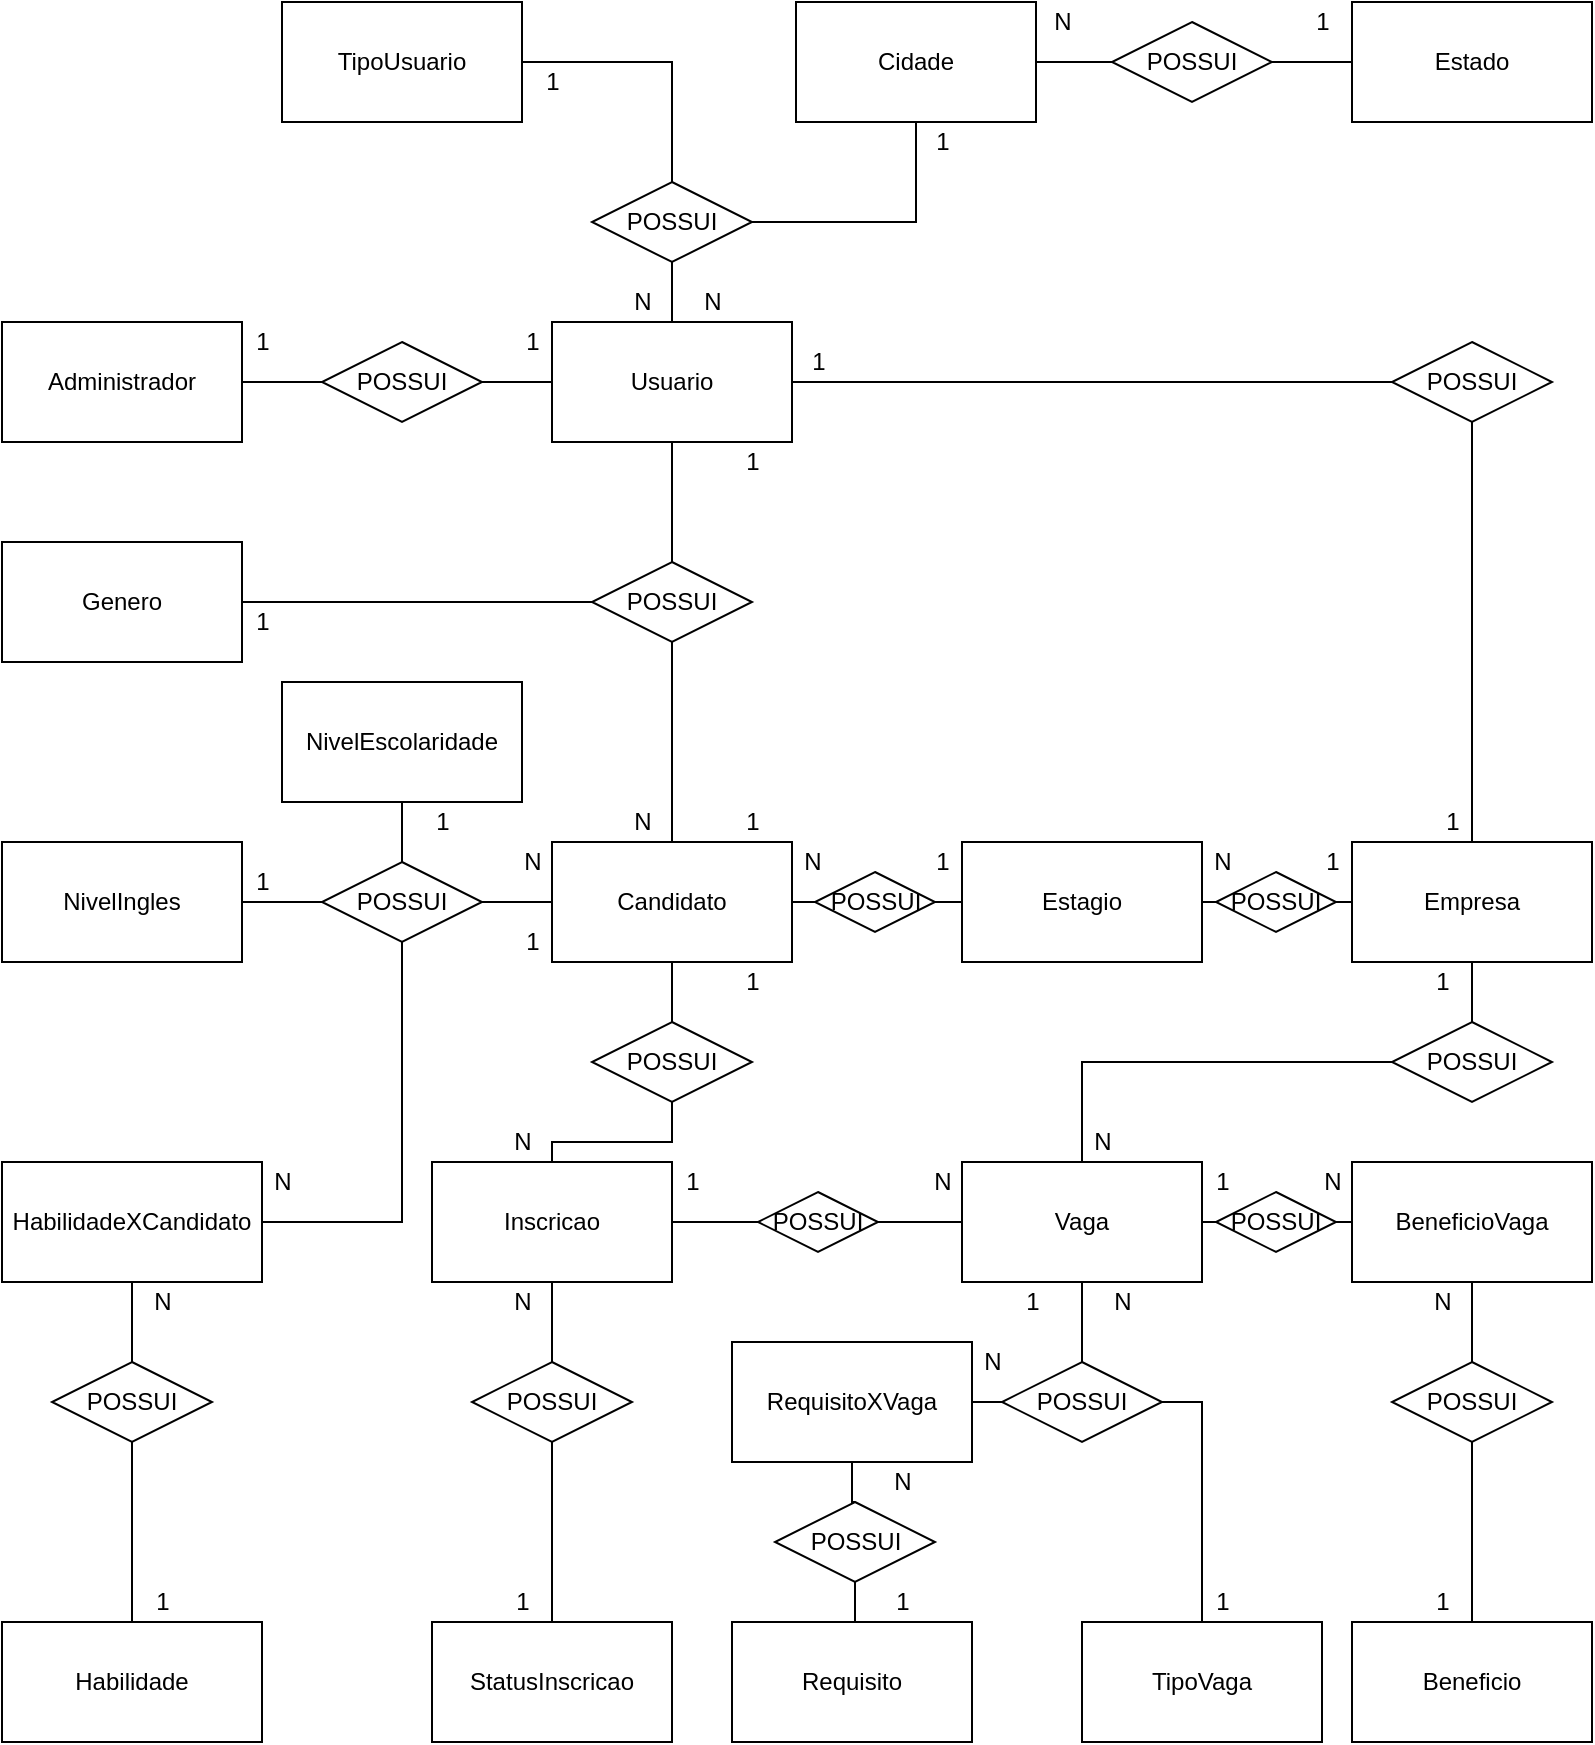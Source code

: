 <mxfile version="13.7.3" type="device"><diagram id="_XfVurMTCPh4fYDmfjTZ" name="Conceitual"><mxGraphModel dx="868" dy="482" grid="1" gridSize="10" guides="1" tooltips="1" connect="1" arrows="1" fold="1" page="1" pageScale="1" pageWidth="827" pageHeight="1169" math="0" shadow="0"><root><mxCell id="0"/><mxCell id="1" parent="0"/><mxCell id="sJmi4Vy_97eaH-mxwfQ6-6" value="" style="edgeStyle=orthogonalEdgeStyle;rounded=0;orthogonalLoop=1;jettySize=auto;html=1;endArrow=none;endFill=0;" edge="1" parent="1" source="4P0R5YzjbLmjRJUdOiEq-4" target="4P0R5YzjbLmjRJUdOiEq-25"><mxGeometry relative="1" as="geometry"/></mxCell><mxCell id="4P0R5YzjbLmjRJUdOiEq-4" value="Administrador" style="rounded=0;whiteSpace=wrap;html=1;" parent="1" vertex="1"><mxGeometry x="10" y="240" width="120" height="60" as="geometry"/></mxCell><mxCell id="4P0R5YzjbLmjRJUdOiEq-5" style="edgeStyle=orthogonalEdgeStyle;rounded=0;orthogonalLoop=1;jettySize=auto;html=1;endArrow=none;endFill=0;" parent="1" source="4P0R5YzjbLmjRJUdOiEq-6" target="4P0R5YzjbLmjRJUdOiEq-17" edge="1"><mxGeometry relative="1" as="geometry"/></mxCell><mxCell id="4P0R5YzjbLmjRJUdOiEq-6" value="TipoUsuario" style="rounded=0;whiteSpace=wrap;html=1;" parent="1" vertex="1"><mxGeometry x="150" y="80" width="120" height="60" as="geometry"/></mxCell><mxCell id="4P0R5YzjbLmjRJUdOiEq-7" style="edgeStyle=orthogonalEdgeStyle;rounded=0;orthogonalLoop=1;jettySize=auto;html=1;endArrow=none;endFill=0;" parent="1" source="4P0R5YzjbLmjRJUdOiEq-8" target="4P0R5YzjbLmjRJUdOiEq-21" edge="1"><mxGeometry relative="1" as="geometry"/></mxCell><mxCell id="4P0R5YzjbLmjRJUdOiEq-44" value="" style="edgeStyle=orthogonalEdgeStyle;rounded=0;orthogonalLoop=1;jettySize=auto;html=1;endArrow=none;endFill=0;" parent="1" source="4P0R5YzjbLmjRJUdOiEq-8" target="4P0R5YzjbLmjRJUdOiEq-29" edge="1"><mxGeometry relative="1" as="geometry"/></mxCell><mxCell id="4P0R5YzjbLmjRJUdOiEq-47" value="" style="edgeStyle=orthogonalEdgeStyle;rounded=0;orthogonalLoop=1;jettySize=auto;html=1;endArrow=none;endFill=0;" parent="1" source="4P0R5YzjbLmjRJUdOiEq-8" target="4P0R5YzjbLmjRJUdOiEq-25" edge="1"><mxGeometry relative="1" as="geometry"/></mxCell><mxCell id="4P0R5YzjbLmjRJUdOiEq-8" value="Usuario" style="rounded=0;whiteSpace=wrap;html=1;" parent="1" vertex="1"><mxGeometry x="285" y="240" width="120" height="60" as="geometry"/></mxCell><mxCell id="4P0R5YzjbLmjRJUdOiEq-52" value="" style="edgeStyle=orthogonalEdgeStyle;rounded=0;orthogonalLoop=1;jettySize=auto;html=1;endArrow=none;endFill=0;" parent="1" source="4P0R5YzjbLmjRJUdOiEq-9" target="4P0R5YzjbLmjRJUdOiEq-33" edge="1"><mxGeometry relative="1" as="geometry"/></mxCell><mxCell id="4P0R5YzjbLmjRJUdOiEq-73" value="" style="edgeStyle=orthogonalEdgeStyle;rounded=0;orthogonalLoop=1;jettySize=auto;html=1;endArrow=none;endFill=0;" parent="1" source="4P0R5YzjbLmjRJUdOiEq-9" target="4P0R5YzjbLmjRJUdOiEq-72" edge="1"><mxGeometry relative="1" as="geometry"/></mxCell><mxCell id="4P0R5YzjbLmjRJUdOiEq-9" value="Candidato" style="rounded=0;whiteSpace=wrap;html=1;" parent="1" vertex="1"><mxGeometry x="285" y="500" width="120" height="60" as="geometry"/></mxCell><mxCell id="4P0R5YzjbLmjRJUdOiEq-45" value="" style="edgeStyle=orthogonalEdgeStyle;rounded=0;orthogonalLoop=1;jettySize=auto;html=1;endArrow=none;endFill=0;" parent="1" source="4P0R5YzjbLmjRJUdOiEq-11" target="4P0R5YzjbLmjRJUdOiEq-29" edge="1"><mxGeometry relative="1" as="geometry"/></mxCell><mxCell id="4P0R5YzjbLmjRJUdOiEq-69" value="" style="edgeStyle=orthogonalEdgeStyle;rounded=0;orthogonalLoop=1;jettySize=auto;html=1;endArrow=none;endFill=0;" parent="1" source="4P0R5YzjbLmjRJUdOiEq-11" target="4P0R5YzjbLmjRJUdOiEq-64" edge="1"><mxGeometry relative="1" as="geometry"/></mxCell><mxCell id="4P0R5YzjbLmjRJUdOiEq-11" value="Empresa" style="rounded=0;whiteSpace=wrap;html=1;" parent="1" vertex="1"><mxGeometry x="685" y="500" width="120" height="60" as="geometry"/></mxCell><mxCell id="4P0R5YzjbLmjRJUdOiEq-16" style="edgeStyle=orthogonalEdgeStyle;rounded=0;orthogonalLoop=1;jettySize=auto;html=1;entryX=0.5;entryY=0;entryDx=0;entryDy=0;endArrow=none;endFill=0;" parent="1" source="4P0R5YzjbLmjRJUdOiEq-17" target="4P0R5YzjbLmjRJUdOiEq-8" edge="1"><mxGeometry relative="1" as="geometry"/></mxCell><mxCell id="59S6O6_sSplMFGW6AOFV-6" style="edgeStyle=orthogonalEdgeStyle;rounded=0;orthogonalLoop=1;jettySize=auto;html=1;endArrow=none;endFill=0;" parent="1" source="4P0R5YzjbLmjRJUdOiEq-17" target="59S6O6_sSplMFGW6AOFV-1" edge="1"><mxGeometry relative="1" as="geometry"/></mxCell><mxCell id="4P0R5YzjbLmjRJUdOiEq-17" value="POSSUI" style="rhombus;whiteSpace=wrap;html=1;" parent="1" vertex="1"><mxGeometry x="305" y="170" width="80" height="40" as="geometry"/></mxCell><mxCell id="4P0R5YzjbLmjRJUdOiEq-18" value="1" style="text;html=1;align=center;verticalAlign=middle;resizable=0;points=[];autosize=1;" parent="1" vertex="1"><mxGeometry x="275" y="110" width="20" height="20" as="geometry"/></mxCell><mxCell id="4P0R5YzjbLmjRJUdOiEq-19" value="N" style="text;html=1;align=center;verticalAlign=middle;resizable=0;points=[];autosize=1;" parent="1" vertex="1"><mxGeometry x="320" y="220" width="20" height="20" as="geometry"/></mxCell><mxCell id="4P0R5YzjbLmjRJUdOiEq-20" style="edgeStyle=orthogonalEdgeStyle;rounded=0;orthogonalLoop=1;jettySize=auto;html=1;endArrow=none;endFill=0;" parent="1" source="4P0R5YzjbLmjRJUdOiEq-21" target="4P0R5YzjbLmjRJUdOiEq-9" edge="1"><mxGeometry relative="1" as="geometry"/></mxCell><mxCell id="4P0R5YzjbLmjRJUdOiEq-21" value="POSSUI" style="rhombus;whiteSpace=wrap;html=1;" parent="1" vertex="1"><mxGeometry x="305" y="360" width="80" height="40" as="geometry"/></mxCell><mxCell id="4P0R5YzjbLmjRJUdOiEq-23" value="1" style="text;html=1;align=center;verticalAlign=middle;resizable=0;points=[];autosize=1;" parent="1" vertex="1"><mxGeometry x="375" y="480" width="20" height="20" as="geometry"/></mxCell><mxCell id="4P0R5YzjbLmjRJUdOiEq-25" value="POSSUI" style="rhombus;whiteSpace=wrap;html=1;" parent="1" vertex="1"><mxGeometry x="170" y="250" width="80" height="40" as="geometry"/></mxCell><mxCell id="4P0R5YzjbLmjRJUdOiEq-29" value="POSSUI" style="rhombus;whiteSpace=wrap;html=1;" parent="1" vertex="1"><mxGeometry x="705" y="250" width="80" height="40" as="geometry"/></mxCell><mxCell id="4P0R5YzjbLmjRJUdOiEq-30" value="1" style="text;html=1;align=center;verticalAlign=middle;resizable=0;points=[];autosize=1;" parent="1" vertex="1"><mxGeometry x="725" y="480" width="20" height="20" as="geometry"/></mxCell><mxCell id="sJmi4Vy_97eaH-mxwfQ6-5" style="edgeStyle=orthogonalEdgeStyle;rounded=0;orthogonalLoop=1;jettySize=auto;html=1;endArrow=none;endFill=0;" edge="1" parent="1" source="4P0R5YzjbLmjRJUdOiEq-32" target="4P0R5YzjbLmjRJUdOiEq-21"><mxGeometry relative="1" as="geometry"/></mxCell><mxCell id="4P0R5YzjbLmjRJUdOiEq-32" value="Genero" style="rounded=0;whiteSpace=wrap;html=1;" parent="1" vertex="1"><mxGeometry x="10" y="350" width="120" height="60" as="geometry"/></mxCell><mxCell id="4P0R5YzjbLmjRJUdOiEq-33" value="POSSUI" style="rhombus;whiteSpace=wrap;html=1;" parent="1" vertex="1"><mxGeometry x="170" y="510" width="80" height="40" as="geometry"/></mxCell><mxCell id="4P0R5YzjbLmjRJUdOiEq-43" value="1" style="text;html=1;align=center;verticalAlign=middle;resizable=0;points=[];autosize=1;" parent="1" vertex="1"><mxGeometry x="408" y="250" width="20" height="20" as="geometry"/></mxCell><mxCell id="4P0R5YzjbLmjRJUdOiEq-48" value="1" style="text;html=1;align=center;verticalAlign=middle;resizable=0;points=[];autosize=1;" parent="1" vertex="1"><mxGeometry x="265" y="240" width="20" height="20" as="geometry"/></mxCell><mxCell id="4P0R5YzjbLmjRJUdOiEq-49" value="1" style="text;html=1;align=center;verticalAlign=middle;resizable=0;points=[];autosize=1;" parent="1" vertex="1"><mxGeometry x="130" y="240" width="20" height="20" as="geometry"/></mxCell><mxCell id="4P0R5YzjbLmjRJUdOiEq-50" value="1" style="text;html=1;align=center;verticalAlign=middle;resizable=0;points=[];autosize=1;" parent="1" vertex="1"><mxGeometry x="375" y="300" width="20" height="20" as="geometry"/></mxCell><mxCell id="4P0R5YzjbLmjRJUdOiEq-53" value="1" style="text;html=1;align=center;verticalAlign=middle;resizable=0;points=[];autosize=1;" parent="1" vertex="1"><mxGeometry x="130" y="380" width="20" height="20" as="geometry"/></mxCell><mxCell id="4P0R5YzjbLmjRJUdOiEq-54" value="N" style="text;html=1;align=center;verticalAlign=middle;resizable=0;points=[];autosize=1;" parent="1" vertex="1"><mxGeometry x="320" y="480" width="20" height="20" as="geometry"/></mxCell><mxCell id="4P0R5YzjbLmjRJUdOiEq-61" value="Vaga" style="rounded=0;whiteSpace=wrap;html=1;" parent="1" vertex="1"><mxGeometry x="490" y="660" width="120" height="60" as="geometry"/></mxCell><mxCell id="8WU9uZNd3yWd3dzFi1MB-7" style="edgeStyle=orthogonalEdgeStyle;rounded=0;orthogonalLoop=1;jettySize=auto;html=1;entryX=0.5;entryY=0;entryDx=0;entryDy=0;endArrow=none;endFill=0;" parent="1" source="4P0R5YzjbLmjRJUdOiEq-61" target="4P0R5YzjbLmjRJUdOiEq-66" edge="1"><mxGeometry relative="1" as="geometry"><mxPoint x="550" y="880" as="sourcePoint"/></mxGeometry></mxCell><mxCell id="sJmi4Vy_97eaH-mxwfQ6-17" style="edgeStyle=orthogonalEdgeStyle;rounded=0;orthogonalLoop=1;jettySize=auto;html=1;entryX=1;entryY=0.5;entryDx=0;entryDy=0;endArrow=none;endFill=0;" edge="1" parent="1" source="4P0R5YzjbLmjRJUdOiEq-63" target="4P0R5YzjbLmjRJUdOiEq-66"><mxGeometry relative="1" as="geometry"/></mxCell><mxCell id="4P0R5YzjbLmjRJUdOiEq-63" value="TipoVaga" style="rounded=0;whiteSpace=wrap;html=1;" parent="1" vertex="1"><mxGeometry x="550" y="890" width="120" height="60" as="geometry"/></mxCell><mxCell id="4P0R5YzjbLmjRJUdOiEq-70" value="" style="edgeStyle=orthogonalEdgeStyle;rounded=0;orthogonalLoop=1;jettySize=auto;html=1;endArrow=none;endFill=0;" parent="1" source="4P0R5YzjbLmjRJUdOiEq-64" target="4P0R5YzjbLmjRJUdOiEq-61" edge="1"><mxGeometry relative="1" as="geometry"/></mxCell><mxCell id="4P0R5YzjbLmjRJUdOiEq-64" value="POSSUI" style="rhombus;whiteSpace=wrap;html=1;" parent="1" vertex="1"><mxGeometry x="705" y="590" width="80" height="40" as="geometry"/></mxCell><mxCell id="4P0R5YzjbLmjRJUdOiEq-66" value="POSSUI" style="rhombus;whiteSpace=wrap;html=1;" parent="1" vertex="1"><mxGeometry x="510" y="760" width="80" height="40" as="geometry"/></mxCell><mxCell id="sJmi4Vy_97eaH-mxwfQ6-2" value="" style="edgeStyle=orthogonalEdgeStyle;rounded=0;orthogonalLoop=1;jettySize=auto;html=1;endArrow=none;endFill=0;" edge="1" parent="1" source="4P0R5YzjbLmjRJUdOiEq-71" target="sJmi4Vy_97eaH-mxwfQ6-1"><mxGeometry relative="1" as="geometry"/></mxCell><mxCell id="4P0R5YzjbLmjRJUdOiEq-71" value="Inscricao" style="rounded=0;whiteSpace=wrap;html=1;" parent="1" vertex="1"><mxGeometry x="225" y="660" width="120" height="60" as="geometry"/></mxCell><mxCell id="4P0R5YzjbLmjRJUdOiEq-74" value="" style="edgeStyle=orthogonalEdgeStyle;rounded=0;orthogonalLoop=1;jettySize=auto;html=1;endArrow=none;endFill=0;" parent="1" source="4P0R5YzjbLmjRJUdOiEq-72" target="4P0R5YzjbLmjRJUdOiEq-71" edge="1"><mxGeometry relative="1" as="geometry"/></mxCell><mxCell id="4P0R5YzjbLmjRJUdOiEq-72" value="POSSUI" style="rhombus;whiteSpace=wrap;html=1;" parent="1" vertex="1"><mxGeometry x="305" y="590" width="80" height="40" as="geometry"/></mxCell><mxCell id="4P0R5YzjbLmjRJUdOiEq-84" value="1" style="text;html=1;align=center;verticalAlign=middle;resizable=0;points=[];autosize=1;" parent="1" vertex="1"><mxGeometry x="375" y="560" width="20" height="20" as="geometry"/></mxCell><mxCell id="4P0R5YzjbLmjRJUdOiEq-85" value="N" style="text;html=1;align=center;verticalAlign=middle;resizable=0;points=[];autosize=1;" parent="1" vertex="1"><mxGeometry x="260" y="640" width="20" height="20" as="geometry"/></mxCell><mxCell id="4P0R5YzjbLmjRJUdOiEq-88" value="1" style="text;html=1;align=center;verticalAlign=middle;resizable=0;points=[];autosize=1;" parent="1" vertex="1"><mxGeometry x="720" y="560" width="20" height="20" as="geometry"/></mxCell><mxCell id="4P0R5YzjbLmjRJUdOiEq-89" value="N" style="text;html=1;align=center;verticalAlign=middle;resizable=0;points=[];autosize=1;" parent="1" vertex="1"><mxGeometry x="550" y="640" width="20" height="20" as="geometry"/></mxCell><mxCell id="4P0R5YzjbLmjRJUdOiEq-90" value="N" style="text;html=1;align=center;verticalAlign=middle;resizable=0;points=[];autosize=1;" parent="1" vertex="1"><mxGeometry x="560" y="720" width="20" height="20" as="geometry"/></mxCell><mxCell id="4P0R5YzjbLmjRJUdOiEq-93" value="1" style="text;html=1;align=center;verticalAlign=middle;resizable=0;points=[];autosize=1;" parent="1" vertex="1"><mxGeometry x="610" y="870" width="20" height="20" as="geometry"/></mxCell><mxCell id="59S6O6_sSplMFGW6AOFV-1" value="Cidade" style="rounded=0;whiteSpace=wrap;html=1;" parent="1" vertex="1"><mxGeometry x="407" y="80" width="120" height="60" as="geometry"/></mxCell><mxCell id="59S6O6_sSplMFGW6AOFV-2" value="Estado" style="rounded=0;whiteSpace=wrap;html=1;" parent="1" vertex="1"><mxGeometry x="685" y="80" width="120" height="60" as="geometry"/></mxCell><mxCell id="59S6O6_sSplMFGW6AOFV-4" value="" style="edgeStyle=orthogonalEdgeStyle;rounded=0;orthogonalLoop=1;jettySize=auto;html=1;endArrow=none;endFill=0;" parent="1" source="59S6O6_sSplMFGW6AOFV-3" target="59S6O6_sSplMFGW6AOFV-1" edge="1"><mxGeometry relative="1" as="geometry"/></mxCell><mxCell id="59S6O6_sSplMFGW6AOFV-5" value="" style="edgeStyle=orthogonalEdgeStyle;rounded=0;orthogonalLoop=1;jettySize=auto;html=1;endArrow=none;endFill=0;" parent="1" source="59S6O6_sSplMFGW6AOFV-3" target="59S6O6_sSplMFGW6AOFV-2" edge="1"><mxGeometry relative="1" as="geometry"/></mxCell><mxCell id="59S6O6_sSplMFGW6AOFV-3" value="POSSUI" style="rhombus;whiteSpace=wrap;html=1;" parent="1" vertex="1"><mxGeometry x="565" y="90" width="80" height="40" as="geometry"/></mxCell><mxCell id="59S6O6_sSplMFGW6AOFV-7" value="1" style="text;html=1;align=center;verticalAlign=middle;resizable=0;points=[];autosize=1;" parent="1" vertex="1"><mxGeometry x="470" y="140" width="20" height="20" as="geometry"/></mxCell><mxCell id="59S6O6_sSplMFGW6AOFV-8" value="N" style="text;html=1;align=center;verticalAlign=middle;resizable=0;points=[];autosize=1;" parent="1" vertex="1"><mxGeometry x="355" y="220" width="20" height="20" as="geometry"/></mxCell><mxCell id="59S6O6_sSplMFGW6AOFV-9" value="N" style="text;html=1;align=center;verticalAlign=middle;resizable=0;points=[];autosize=1;" parent="1" vertex="1"><mxGeometry x="530" y="80" width="20" height="20" as="geometry"/></mxCell><mxCell id="59S6O6_sSplMFGW6AOFV-10" value="1" style="text;html=1;align=center;verticalAlign=middle;resizable=0;points=[];autosize=1;" parent="1" vertex="1"><mxGeometry x="660" y="80" width="20" height="20" as="geometry"/></mxCell><mxCell id="59S6O6_sSplMFGW6AOFV-13" value="Estagio" style="rounded=0;whiteSpace=wrap;html=1;" parent="1" vertex="1"><mxGeometry x="490" y="500" width="120" height="60" as="geometry"/></mxCell><mxCell id="59S6O6_sSplMFGW6AOFV-16" style="edgeStyle=orthogonalEdgeStyle;rounded=0;orthogonalLoop=1;jettySize=auto;html=1;exitX=1;exitY=0.5;exitDx=0;exitDy=0;entryX=0;entryY=0.5;entryDx=0;entryDy=0;endArrow=none;endFill=0;" parent="1" source="59S6O6_sSplMFGW6AOFV-14" target="59S6O6_sSplMFGW6AOFV-13" edge="1"><mxGeometry relative="1" as="geometry"/></mxCell><mxCell id="59S6O6_sSplMFGW6AOFV-17" style="edgeStyle=orthogonalEdgeStyle;rounded=0;orthogonalLoop=1;jettySize=auto;html=1;exitX=0;exitY=0.5;exitDx=0;exitDy=0;entryX=1;entryY=0.5;entryDx=0;entryDy=0;endArrow=none;endFill=0;" parent="1" source="59S6O6_sSplMFGW6AOFV-14" target="4P0R5YzjbLmjRJUdOiEq-9" edge="1"><mxGeometry relative="1" as="geometry"/></mxCell><mxCell id="59S6O6_sSplMFGW6AOFV-14" value="POSSUI" style="rhombus;whiteSpace=wrap;html=1;" parent="1" vertex="1"><mxGeometry x="416.5" y="515" width="60" height="30" as="geometry"/></mxCell><mxCell id="59S6O6_sSplMFGW6AOFV-18" style="edgeStyle=orthogonalEdgeStyle;rounded=0;orthogonalLoop=1;jettySize=auto;html=1;exitX=0;exitY=0.5;exitDx=0;exitDy=0;entryX=1;entryY=0.5;entryDx=0;entryDy=0;endArrow=none;endFill=0;" parent="1" source="59S6O6_sSplMFGW6AOFV-15" target="59S6O6_sSplMFGW6AOFV-13" edge="1"><mxGeometry relative="1" as="geometry"/></mxCell><mxCell id="59S6O6_sSplMFGW6AOFV-19" style="edgeStyle=orthogonalEdgeStyle;rounded=0;orthogonalLoop=1;jettySize=auto;html=1;exitX=1;exitY=0.5;exitDx=0;exitDy=0;entryX=0;entryY=0.5;entryDx=0;entryDy=0;endArrow=none;endFill=0;" parent="1" source="59S6O6_sSplMFGW6AOFV-15" target="4P0R5YzjbLmjRJUdOiEq-11" edge="1"><mxGeometry relative="1" as="geometry"/></mxCell><mxCell id="59S6O6_sSplMFGW6AOFV-15" value="POSSUI" style="rhombus;whiteSpace=wrap;html=1;" parent="1" vertex="1"><mxGeometry x="617" y="515" width="60" height="30" as="geometry"/></mxCell><mxCell id="59S6O6_sSplMFGW6AOFV-20" value="N" style="text;html=1;align=center;verticalAlign=middle;resizable=0;points=[];autosize=1;" parent="1" vertex="1"><mxGeometry x="405" y="500" width="20" height="20" as="geometry"/></mxCell><mxCell id="59S6O6_sSplMFGW6AOFV-21" value="1" style="text;html=1;align=center;verticalAlign=middle;resizable=0;points=[];autosize=1;" parent="1" vertex="1"><mxGeometry x="470" y="500" width="20" height="20" as="geometry"/></mxCell><mxCell id="59S6O6_sSplMFGW6AOFV-22" value="1" style="text;html=1;align=center;verticalAlign=middle;resizable=0;points=[];autosize=1;" parent="1" vertex="1"><mxGeometry x="665" y="500" width="20" height="20" as="geometry"/></mxCell><mxCell id="59S6O6_sSplMFGW6AOFV-23" value="N" style="text;html=1;align=center;verticalAlign=middle;resizable=0;points=[];autosize=1;" parent="1" vertex="1"><mxGeometry x="610" y="500" width="20" height="20" as="geometry"/></mxCell><mxCell id="vBb8jxBJLFwp9cRVOkvw-2" style="edgeStyle=orthogonalEdgeStyle;rounded=0;orthogonalLoop=1;jettySize=auto;html=1;exitX=0;exitY=0.5;exitDx=0;exitDy=0;entryX=1;entryY=0.5;entryDx=0;entryDy=0;endArrow=none;endFill=0;" parent="1" target="4P0R5YzjbLmjRJUdOiEq-71" edge="1"><mxGeometry relative="1" as="geometry"><mxPoint x="346.5" y="690" as="sourcePoint"/></mxGeometry></mxCell><mxCell id="vBb8jxBJLFwp9cRVOkvw-3" style="edgeStyle=orthogonalEdgeStyle;rounded=0;orthogonalLoop=1;jettySize=auto;html=1;exitX=1;exitY=0.5;exitDx=0;exitDy=0;entryX=0;entryY=0.5;entryDx=0;entryDy=0;endArrow=none;endFill=0;" parent="1" source="vBb8jxBJLFwp9cRVOkvw-1" target="4P0R5YzjbLmjRJUdOiEq-61" edge="1"><mxGeometry relative="1" as="geometry"/></mxCell><mxCell id="sJmi4Vy_97eaH-mxwfQ6-19" style="edgeStyle=orthogonalEdgeStyle;rounded=0;orthogonalLoop=1;jettySize=auto;html=1;entryX=1;entryY=0.5;entryDx=0;entryDy=0;endArrow=none;endFill=0;" edge="1" parent="1" source="vBb8jxBJLFwp9cRVOkvw-1" target="4P0R5YzjbLmjRJUdOiEq-71"><mxGeometry relative="1" as="geometry"/></mxCell><mxCell id="vBb8jxBJLFwp9cRVOkvw-1" value="POSSUI" style="rhombus;whiteSpace=wrap;html=1;" parent="1" vertex="1"><mxGeometry x="388" y="675" width="60" height="30" as="geometry"/></mxCell><mxCell id="vBb8jxBJLFwp9cRVOkvw-4" value="1" style="text;html=1;align=center;verticalAlign=middle;resizable=0;points=[];autosize=1;" parent="1" vertex="1"><mxGeometry x="345" y="660" width="20" height="20" as="geometry"/></mxCell><mxCell id="vBb8jxBJLFwp9cRVOkvw-5" value="N" style="text;html=1;align=center;verticalAlign=middle;resizable=0;points=[];autosize=1;" parent="1" vertex="1"><mxGeometry x="470" y="660" width="20" height="20" as="geometry"/></mxCell><mxCell id="vBb8jxBJLFwp9cRVOkvw-6" value="BeneficioVaga" style="rounded=0;whiteSpace=wrap;html=1;" parent="1" vertex="1"><mxGeometry x="685" y="660" width="120" height="60" as="geometry"/></mxCell><mxCell id="vBb8jxBJLFwp9cRVOkvw-8" style="edgeStyle=orthogonalEdgeStyle;rounded=0;orthogonalLoop=1;jettySize=auto;html=1;exitX=0;exitY=0.5;exitDx=0;exitDy=0;entryX=1;entryY=0.5;entryDx=0;entryDy=0;endArrow=none;endFill=0;" parent="1" source="vBb8jxBJLFwp9cRVOkvw-7" target="4P0R5YzjbLmjRJUdOiEq-61" edge="1"><mxGeometry relative="1" as="geometry"/></mxCell><mxCell id="vBb8jxBJLFwp9cRVOkvw-9" style="edgeStyle=orthogonalEdgeStyle;rounded=0;orthogonalLoop=1;jettySize=auto;html=1;exitX=1;exitY=0.5;exitDx=0;exitDy=0;entryX=0;entryY=0.5;entryDx=0;entryDy=0;endArrow=none;endFill=0;" parent="1" source="vBb8jxBJLFwp9cRVOkvw-7" target="vBb8jxBJLFwp9cRVOkvw-6" edge="1"><mxGeometry relative="1" as="geometry"/></mxCell><mxCell id="vBb8jxBJLFwp9cRVOkvw-7" value="POSSUI" style="rhombus;whiteSpace=wrap;html=1;" parent="1" vertex="1"><mxGeometry x="617" y="675" width="60" height="30" as="geometry"/></mxCell><mxCell id="sJmi4Vy_97eaH-mxwfQ6-3" value="" style="edgeStyle=orthogonalEdgeStyle;rounded=0;orthogonalLoop=1;jettySize=auto;html=1;endArrow=none;endFill=0;" edge="1" parent="1" source="vBb8jxBJLFwp9cRVOkvw-10" target="sJmi4Vy_97eaH-mxwfQ6-1"><mxGeometry relative="1" as="geometry"/></mxCell><mxCell id="vBb8jxBJLFwp9cRVOkvw-10" value="StatusInscricao" style="rounded=0;whiteSpace=wrap;html=1;" parent="1" vertex="1"><mxGeometry x="225" y="890" width="120" height="60" as="geometry"/></mxCell><mxCell id="vBb8jxBJLFwp9cRVOkvw-14" value="N" style="text;html=1;align=center;verticalAlign=middle;resizable=0;points=[];autosize=1;" parent="1" vertex="1"><mxGeometry x="260" y="720" width="20" height="20" as="geometry"/></mxCell><mxCell id="vBb8jxBJLFwp9cRVOkvw-15" value="1" style="text;html=1;align=center;verticalAlign=middle;resizable=0;points=[];autosize=1;" parent="1" vertex="1"><mxGeometry x="260" y="870" width="20" height="20" as="geometry"/></mxCell><mxCell id="vBb8jxBJLFwp9cRVOkvw-16" value="Beneficio" style="rounded=0;whiteSpace=wrap;html=1;" parent="1" vertex="1"><mxGeometry x="685" y="890" width="120" height="60" as="geometry"/></mxCell><mxCell id="vBb8jxBJLFwp9cRVOkvw-18" value="" style="edgeStyle=orthogonalEdgeStyle;rounded=0;orthogonalLoop=1;jettySize=auto;html=1;endArrow=none;endFill=0;" parent="1" source="vBb8jxBJLFwp9cRVOkvw-17" target="vBb8jxBJLFwp9cRVOkvw-16" edge="1"><mxGeometry relative="1" as="geometry"/></mxCell><mxCell id="vBb8jxBJLFwp9cRVOkvw-19" value="" style="edgeStyle=orthogonalEdgeStyle;rounded=0;orthogonalLoop=1;jettySize=auto;html=1;endArrow=none;endFill=0;" parent="1" source="vBb8jxBJLFwp9cRVOkvw-17" target="vBb8jxBJLFwp9cRVOkvw-6" edge="1"><mxGeometry relative="1" as="geometry"/></mxCell><mxCell id="vBb8jxBJLFwp9cRVOkvw-17" value="POSSUI" style="rhombus;whiteSpace=wrap;html=1;" parent="1" vertex="1"><mxGeometry x="705" y="760" width="80" height="40" as="geometry"/></mxCell><mxCell id="vBb8jxBJLFwp9cRVOkvw-20" value="N" style="text;html=1;align=center;verticalAlign=middle;resizable=0;points=[];autosize=1;" parent="1" vertex="1"><mxGeometry x="665" y="660" width="20" height="20" as="geometry"/></mxCell><mxCell id="vBb8jxBJLFwp9cRVOkvw-21" value="1" style="text;html=1;align=center;verticalAlign=middle;resizable=0;points=[];autosize=1;" parent="1" vertex="1"><mxGeometry x="610" y="660" width="20" height="20" as="geometry"/></mxCell><mxCell id="vBb8jxBJLFwp9cRVOkvw-22" value="N" style="text;html=1;align=center;verticalAlign=middle;resizable=0;points=[];autosize=1;" parent="1" vertex="1"><mxGeometry x="720" y="720" width="20" height="20" as="geometry"/></mxCell><mxCell id="vBb8jxBJLFwp9cRVOkvw-23" value="1" style="text;html=1;align=center;verticalAlign=middle;resizable=0;points=[];autosize=1;" parent="1" vertex="1"><mxGeometry x="720" y="870" width="20" height="20" as="geometry"/></mxCell><mxCell id="sJmi4Vy_97eaH-mxwfQ6-1" value="POSSUI" style="rhombus;whiteSpace=wrap;html=1;" vertex="1" parent="1"><mxGeometry x="245" y="760" width="80" height="40" as="geometry"/></mxCell><mxCell id="sJmi4Vy_97eaH-mxwfQ6-8" value="" style="edgeStyle=orthogonalEdgeStyle;rounded=0;orthogonalLoop=1;jettySize=auto;html=1;endArrow=none;endFill=0;" edge="1" parent="1" source="sJmi4Vy_97eaH-mxwfQ6-7" target="4P0R5YzjbLmjRJUdOiEq-33"><mxGeometry relative="1" as="geometry"/></mxCell><mxCell id="sJmi4Vy_97eaH-mxwfQ6-7" value="NivelIngles" style="rounded=0;whiteSpace=wrap;html=1;" vertex="1" parent="1"><mxGeometry x="10" y="500" width="120" height="60" as="geometry"/></mxCell><mxCell id="sJmi4Vy_97eaH-mxwfQ6-10" value="" style="edgeStyle=orthogonalEdgeStyle;rounded=0;orthogonalLoop=1;jettySize=auto;html=1;endArrow=none;endFill=0;" edge="1" parent="1" source="sJmi4Vy_97eaH-mxwfQ6-9" target="4P0R5YzjbLmjRJUdOiEq-33"><mxGeometry relative="1" as="geometry"/></mxCell><mxCell id="sJmi4Vy_97eaH-mxwfQ6-9" value="NivelEscolaridade" style="rounded=0;whiteSpace=wrap;html=1;" vertex="1" parent="1"><mxGeometry x="150" y="420" width="120" height="60" as="geometry"/></mxCell><mxCell id="sJmi4Vy_97eaH-mxwfQ6-12" style="edgeStyle=orthogonalEdgeStyle;rounded=0;orthogonalLoop=1;jettySize=auto;html=1;endArrow=none;endFill=0;" edge="1" parent="1" source="sJmi4Vy_97eaH-mxwfQ6-11" target="4P0R5YzjbLmjRJUdOiEq-33"><mxGeometry relative="1" as="geometry"/></mxCell><mxCell id="sJmi4Vy_97eaH-mxwfQ6-11" value="HabilidadeXCandidato" style="rounded=0;whiteSpace=wrap;html=1;" vertex="1" parent="1"><mxGeometry x="10" y="660" width="130" height="60" as="geometry"/></mxCell><mxCell id="sJmi4Vy_97eaH-mxwfQ6-13" value="Habilidade" style="rounded=0;whiteSpace=wrap;html=1;" vertex="1" parent="1"><mxGeometry x="10" y="890" width="130" height="60" as="geometry"/></mxCell><mxCell id="sJmi4Vy_97eaH-mxwfQ6-15" value="" style="edgeStyle=orthogonalEdgeStyle;rounded=0;orthogonalLoop=1;jettySize=auto;html=1;endArrow=none;endFill=0;" edge="1" parent="1" source="sJmi4Vy_97eaH-mxwfQ6-14" target="sJmi4Vy_97eaH-mxwfQ6-11"><mxGeometry relative="1" as="geometry"/></mxCell><mxCell id="sJmi4Vy_97eaH-mxwfQ6-16" value="" style="edgeStyle=orthogonalEdgeStyle;rounded=0;orthogonalLoop=1;jettySize=auto;html=1;endArrow=none;endFill=0;" edge="1" parent="1" source="sJmi4Vy_97eaH-mxwfQ6-14" target="sJmi4Vy_97eaH-mxwfQ6-13"><mxGeometry relative="1" as="geometry"/></mxCell><mxCell id="sJmi4Vy_97eaH-mxwfQ6-14" value="POSSUI" style="rhombus;whiteSpace=wrap;html=1;" vertex="1" parent="1"><mxGeometry x="35" y="760" width="80" height="40" as="geometry"/></mxCell><mxCell id="sJmi4Vy_97eaH-mxwfQ6-21" style="edgeStyle=orthogonalEdgeStyle;rounded=0;orthogonalLoop=1;jettySize=auto;html=1;exitX=1;exitY=0.5;exitDx=0;exitDy=0;entryX=0;entryY=0.5;entryDx=0;entryDy=0;endArrow=none;endFill=0;" edge="1" parent="1" source="sJmi4Vy_97eaH-mxwfQ6-20" target="4P0R5YzjbLmjRJUdOiEq-66"><mxGeometry relative="1" as="geometry"/></mxCell><mxCell id="sJmi4Vy_97eaH-mxwfQ6-25" value="" style="edgeStyle=orthogonalEdgeStyle;rounded=0;orthogonalLoop=1;jettySize=auto;html=1;endArrow=none;endFill=0;" edge="1" parent="1" source="sJmi4Vy_97eaH-mxwfQ6-20" target="sJmi4Vy_97eaH-mxwfQ6-23"><mxGeometry relative="1" as="geometry"/></mxCell><mxCell id="sJmi4Vy_97eaH-mxwfQ6-20" value="RequisitoXVaga" style="rounded=0;whiteSpace=wrap;html=1;" vertex="1" parent="1"><mxGeometry x="375" y="750" width="120" height="60" as="geometry"/></mxCell><mxCell id="sJmi4Vy_97eaH-mxwfQ6-22" value="Requisito" style="rounded=0;whiteSpace=wrap;html=1;" vertex="1" parent="1"><mxGeometry x="375" y="890" width="120" height="60" as="geometry"/></mxCell><mxCell id="sJmi4Vy_97eaH-mxwfQ6-24" value="" style="edgeStyle=orthogonalEdgeStyle;rounded=0;orthogonalLoop=1;jettySize=auto;html=1;endArrow=none;endFill=0;" edge="1" parent="1" source="sJmi4Vy_97eaH-mxwfQ6-23" target="sJmi4Vy_97eaH-mxwfQ6-22"><mxGeometry relative="1" as="geometry"/></mxCell><mxCell id="sJmi4Vy_97eaH-mxwfQ6-23" value="POSSUI" style="rhombus;whiteSpace=wrap;html=1;" vertex="1" parent="1"><mxGeometry x="396.5" y="830" width="80" height="40" as="geometry"/></mxCell><mxCell id="sJmi4Vy_97eaH-mxwfQ6-26" value="1" style="text;html=1;align=center;verticalAlign=middle;resizable=0;points=[];autosize=1;" vertex="1" parent="1"><mxGeometry x="220" y="480" width="20" height="20" as="geometry"/></mxCell><mxCell id="sJmi4Vy_97eaH-mxwfQ6-27" value="N" style="text;html=1;align=center;verticalAlign=middle;resizable=0;points=[];autosize=1;" vertex="1" parent="1"><mxGeometry x="265" y="500" width="20" height="20" as="geometry"/></mxCell><mxCell id="sJmi4Vy_97eaH-mxwfQ6-28" value="1" style="text;html=1;align=center;verticalAlign=middle;resizable=0;points=[];autosize=1;" vertex="1" parent="1"><mxGeometry x="130" y="510" width="20" height="20" as="geometry"/></mxCell><mxCell id="sJmi4Vy_97eaH-mxwfQ6-29" value="1" style="text;html=1;align=center;verticalAlign=middle;resizable=0;points=[];autosize=1;" vertex="1" parent="1"><mxGeometry x="265" y="540" width="20" height="20" as="geometry"/></mxCell><mxCell id="sJmi4Vy_97eaH-mxwfQ6-30" value="N" style="text;html=1;align=center;verticalAlign=middle;resizable=0;points=[];autosize=1;" vertex="1" parent="1"><mxGeometry x="140" y="660" width="20" height="20" as="geometry"/></mxCell><mxCell id="sJmi4Vy_97eaH-mxwfQ6-31" value="N" style="text;html=1;align=center;verticalAlign=middle;resizable=0;points=[];autosize=1;" vertex="1" parent="1"><mxGeometry x="80" y="720" width="20" height="20" as="geometry"/></mxCell><mxCell id="sJmi4Vy_97eaH-mxwfQ6-32" value="1" style="text;html=1;align=center;verticalAlign=middle;resizable=0;points=[];autosize=1;" vertex="1" parent="1"><mxGeometry x="80" y="870" width="20" height="20" as="geometry"/></mxCell><mxCell id="sJmi4Vy_97eaH-mxwfQ6-33" value="N" style="text;html=1;align=center;verticalAlign=middle;resizable=0;points=[];autosize=1;" vertex="1" parent="1"><mxGeometry x="495" y="750" width="20" height="20" as="geometry"/></mxCell><mxCell id="sJmi4Vy_97eaH-mxwfQ6-34" value="1" style="text;html=1;align=center;verticalAlign=middle;resizable=0;points=[];autosize=1;" vertex="1" parent="1"><mxGeometry x="515" y="720" width="20" height="20" as="geometry"/></mxCell><mxCell id="sJmi4Vy_97eaH-mxwfQ6-35" value="1" style="text;html=1;align=center;verticalAlign=middle;resizable=0;points=[];autosize=1;" vertex="1" parent="1"><mxGeometry x="450" y="870" width="20" height="20" as="geometry"/></mxCell><mxCell id="sJmi4Vy_97eaH-mxwfQ6-36" value="N" style="text;html=1;align=center;verticalAlign=middle;resizable=0;points=[];autosize=1;" vertex="1" parent="1"><mxGeometry x="450" y="810" width="20" height="20" as="geometry"/></mxCell></root></mxGraphModel></diagram></mxfile>